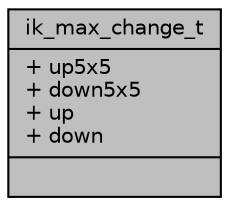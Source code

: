 digraph "ik_max_change_t"
{
 // INTERACTIVE_SVG=YES
 // LATEX_PDF_SIZE
  bgcolor="transparent";
  edge [fontname="Helvetica",fontsize="10",labelfontname="Helvetica",labelfontsize="10"];
  node [fontname="Helvetica",fontsize="10",shape=record];
  Node1 [label="{ik_max_change_t\n|+ up5x5\l+ down5x5\l+ up\l+ down\l|}",height=0.2,width=0.4,color="black", fillcolor="grey75", style="filled", fontcolor="black",tooltip=" "];
}

